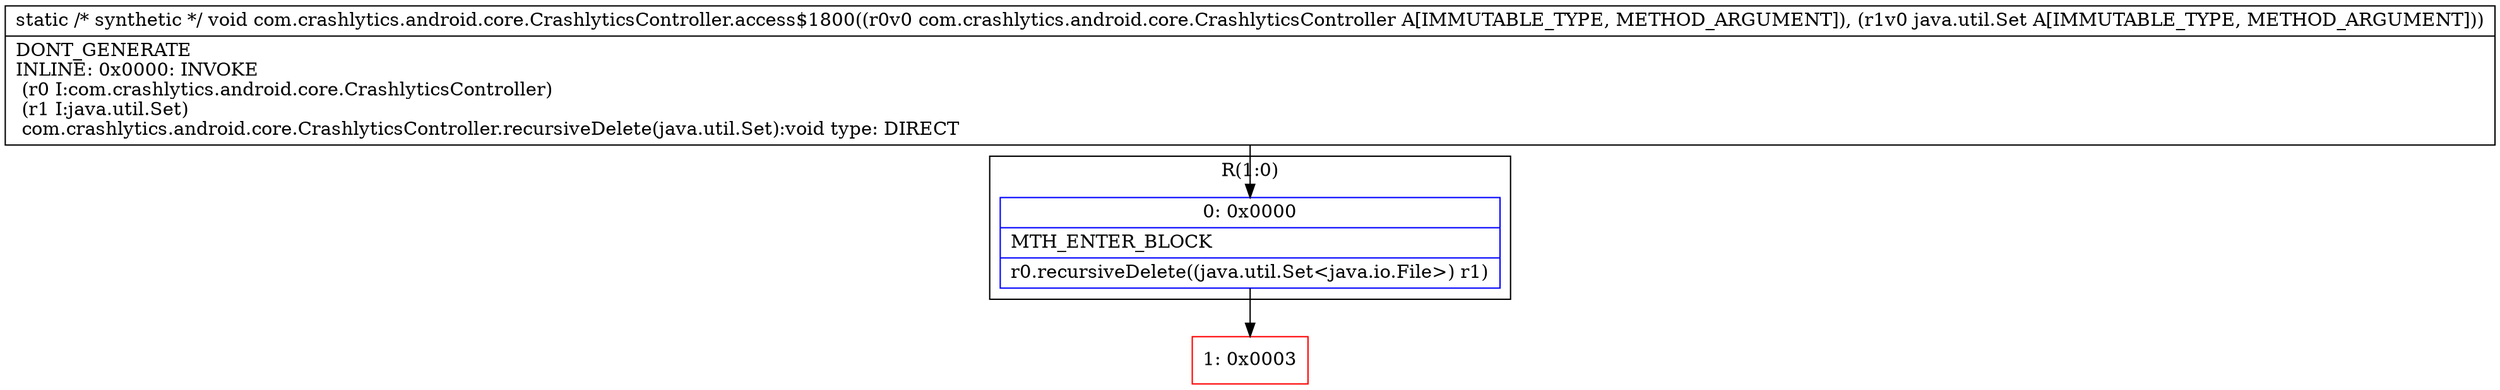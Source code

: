 digraph "CFG forcom.crashlytics.android.core.CrashlyticsController.access$1800(Lcom\/crashlytics\/android\/core\/CrashlyticsController;Ljava\/util\/Set;)V" {
subgraph cluster_Region_1819148298 {
label = "R(1:0)";
node [shape=record,color=blue];
Node_0 [shape=record,label="{0\:\ 0x0000|MTH_ENTER_BLOCK\l|r0.recursiveDelete((java.util.Set\<java.io.File\>) r1)\l}"];
}
Node_1 [shape=record,color=red,label="{1\:\ 0x0003}"];
MethodNode[shape=record,label="{static \/* synthetic *\/ void com.crashlytics.android.core.CrashlyticsController.access$1800((r0v0 com.crashlytics.android.core.CrashlyticsController A[IMMUTABLE_TYPE, METHOD_ARGUMENT]), (r1v0 java.util.Set A[IMMUTABLE_TYPE, METHOD_ARGUMENT]))  | DONT_GENERATE\lINLINE: 0x0000: INVOKE  \l  (r0 I:com.crashlytics.android.core.CrashlyticsController)\l  (r1 I:java.util.Set)\l com.crashlytics.android.core.CrashlyticsController.recursiveDelete(java.util.Set):void type: DIRECT\l}"];
MethodNode -> Node_0;
Node_0 -> Node_1;
}


